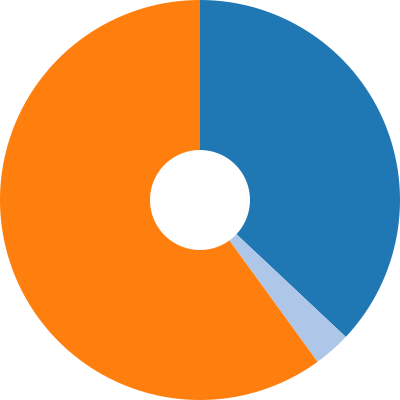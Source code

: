 {
  "$schema": "https://vega.github.io/schema/vega/v3.0.json",
  "width": 200,
  "height": 200,
  "autosize": "none",

  "data": [
    {
      "name": "table",
      "values": [
        {"id": 1, "percents": 37},
        {"id": 2, "percents": 3},
        {"id": 3, "percents": 60}
      ],
      "transform": [
        {
          "type": "pie",
          "field": "percents"
        }
      ]
    }
  ],
  "scales": [
    {
      "name": "color",
      "type": "ordinal",
      "range": {"scheme": "category20"}
    },
    {
      "name": "r",
      "type": "sqrt",
      "domain": {"data": "table", "field": "data"},
      "zero": true,
      "range": [40, 100]
    }
  ],
  "marks": [
    {
      "type": "arc",
      "from": {"data": "table"},
      "encode": {
        "enter": {
          "fill": {"scale": "color", "field": "id"},
          "x": {"signal": "width / 2"},
          "y": {"signal": "height / 2"}
        },
        "update": {
          "startAngle": {"field": "startAngle"},
          "endAngle": {"field": "endAngle"},
          "padAngle": 0,
          "innerRadius": {"value": 25},
          "outerRadius": {"signal": "width / 2"},
          "cornerRadius": 0
        }
      }
    }
  ]
}
